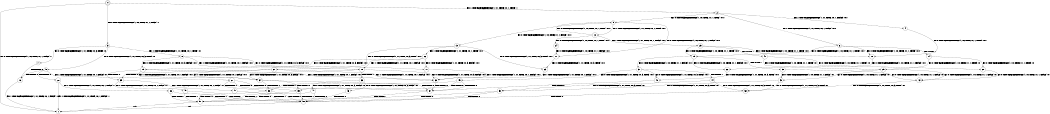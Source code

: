 digraph BCG {
size = "7, 10.5";
center = TRUE;
node [shape = circle];
0 [peripheries = 2];
0 -> 1 [label = "EX !0 !ATOMIC_EXCH_BRANCH (1, +0, TRUE, +1, 1, FALSE) !::"];
0 -> 2 [label = "EX !1 !ATOMIC_EXCH_BRANCH (1, +1, TRUE, +0, 1, TRUE) !::"];
0 -> 3 [label = "EX !0 !ATOMIC_EXCH_BRANCH (1, +0, TRUE, +1, 1, FALSE) !::"];
2 -> 4 [label = "EX !1 !ATOMIC_EXCH_BRANCH (1, +1, TRUE, +0, 1, FALSE) !:0:1:"];
2 -> 5 [label = "EX !0 !ATOMIC_EXCH_BRANCH (1, +0, TRUE, +1, 1, TRUE) !:0:1:"];
2 -> 6 [label = "EX !1 !ATOMIC_EXCH_BRANCH (1, +1, TRUE, +0, 1, FALSE) !:0:1:"];
3 -> 7 [label = "EX !0 !ATOMIC_EXCH_BRANCH (1, +1, TRUE, +0, 3, TRUE) !:0:"];
3 -> 8 [label = "EX !1 !ATOMIC_EXCH_BRANCH (1, +1, TRUE, +0, 1, TRUE) !:0:"];
3 -> 9 [label = "EX !0 !ATOMIC_EXCH_BRANCH (1, +1, TRUE, +0, 3, TRUE) !:0:"];
4 -> 10 [label = "EX !0 !ATOMIC_EXCH_BRANCH (1, +0, TRUE, +1, 1, TRUE) !:0:1:"];
5 -> 11 [label = "EX !0 !ATOMIC_EXCH_BRANCH (1, +0, TRUE, +1, 1, FALSE) !:0:1:"];
5 -> 12 [label = "EX !1 !ATOMIC_EXCH_BRANCH (1, +1, TRUE, +0, 1, TRUE) !:0:1:"];
5 -> 13 [label = "EX !0 !ATOMIC_EXCH_BRANCH (1, +0, TRUE, +1, 1, FALSE) !:0:1:"];
6 -> 10 [label = "EX !0 !ATOMIC_EXCH_BRANCH (1, +0, TRUE, +1, 1, TRUE) !:0:1:"];
6 -> 14 [label = "TERMINATE !1"];
6 -> 15 [label = "EX !0 !ATOMIC_EXCH_BRANCH (1, +0, TRUE, +1, 1, TRUE) !:0:1:"];
7 -> 16 [label = "TERMINATE !0"];
8 -> 17 [label = "EX !0 !ATOMIC_EXCH_BRANCH (1, +1, TRUE, +0, 3, FALSE) !:0:1:"];
8 -> 18 [label = "EX !1 !ATOMIC_EXCH_BRANCH (1, +1, TRUE, +0, 1, FALSE) !:0:1:"];
8 -> 19 [label = "EX !0 !ATOMIC_EXCH_BRANCH (1, +1, TRUE, +0, 3, FALSE) !:0:1:"];
9 -> 16 [label = "TERMINATE !0"];
9 -> 20 [label = "TERMINATE !0"];
9 -> 21 [label = "EX !1 !ATOMIC_EXCH_BRANCH (1, +1, TRUE, +0, 1, FALSE) !:0:"];
10 -> 22 [label = "EX !0 !ATOMIC_EXCH_BRANCH (1, +0, TRUE, +1, 1, FALSE) !:0:1:"];
11 -> 23 [label = "EX !0 !ATOMIC_EXCH_BRANCH (1, +1, TRUE, +0, 3, TRUE) !:0:1:"];
12 -> 24 [label = "EX !0 !ATOMIC_EXCH_BRANCH (1, +0, TRUE, +1, 1, TRUE) !:0:1:"];
12 -> 25 [label = "EX !1 !ATOMIC_EXCH_BRANCH (1, +1, TRUE, +0, 1, FALSE) !:0:1:"];
12 -> 5 [label = "EX !0 !ATOMIC_EXCH_BRANCH (1, +0, TRUE, +1, 1, TRUE) !:0:1:"];
13 -> 23 [label = "EX !0 !ATOMIC_EXCH_BRANCH (1, +1, TRUE, +0, 3, TRUE) !:0:1:"];
13 -> 26 [label = "EX !1 !ATOMIC_EXCH_BRANCH (1, +1, TRUE, +0, 1, TRUE) !:0:1:"];
13 -> 27 [label = "EX !0 !ATOMIC_EXCH_BRANCH (1, +1, TRUE, +0, 3, TRUE) !:0:1:"];
14 -> 28 [label = "EX !0 !ATOMIC_EXCH_BRANCH (1, +0, TRUE, +1, 1, TRUE) !:0:"];
14 -> 29 [label = "EX !0 !ATOMIC_EXCH_BRANCH (1, +0, TRUE, +1, 1, TRUE) !:0:"];
15 -> 22 [label = "EX !0 !ATOMIC_EXCH_BRANCH (1, +0, TRUE, +1, 1, FALSE) !:0:1:"];
15 -> 30 [label = "TERMINATE !1"];
15 -> 31 [label = "EX !0 !ATOMIC_EXCH_BRANCH (1, +0, TRUE, +1, 1, FALSE) !:0:1:"];
16 -> 1 [label = "EX !1 !ATOMIC_EXCH_BRANCH (1, +1, TRUE, +0, 1, FALSE) !::"];
17 -> 32 [label = "EX !1 !ATOMIC_EXCH_BRANCH (1, +1, TRUE, +0, 1, FALSE) !:0:1:"];
18 -> 32 [label = "EX !0 !ATOMIC_EXCH_BRANCH (1, +1, TRUE, +0, 3, FALSE) !:0:1:"];
18 -> 33 [label = "TERMINATE !1"];
18 -> 34 [label = "EX !0 !ATOMIC_EXCH_BRANCH (1, +1, TRUE, +0, 3, FALSE) !:0:1:"];
19 -> 32 [label = "EX !1 !ATOMIC_EXCH_BRANCH (1, +1, TRUE, +0, 1, FALSE) !:0:1:"];
19 -> 35 [label = "TERMINATE !0"];
19 -> 34 [label = "EX !1 !ATOMIC_EXCH_BRANCH (1, +1, TRUE, +0, 1, FALSE) !:0:1:"];
20 -> 1 [label = "EX !1 !ATOMIC_EXCH_BRANCH (1, +1, TRUE, +0, 1, FALSE) !::"];
20 -> 36 [label = "EX !1 !ATOMIC_EXCH_BRANCH (1, +1, TRUE, +0, 1, FALSE) !::"];
21 -> 37 [label = "TERMINATE !0"];
21 -> 38 [label = "TERMINATE !1"];
21 -> 39 [label = "TERMINATE !0"];
22 -> 40 [label = "EX !0 !ATOMIC_EXCH_BRANCH (1, +1, TRUE, +0, 3, TRUE) !:0:1:"];
23 -> 32 [label = "EX !1 !ATOMIC_EXCH_BRANCH (1, +1, TRUE, +0, 1, FALSE) !:0:1:"];
24 -> 11 [label = "EX !0 !ATOMIC_EXCH_BRANCH (1, +0, TRUE, +1, 1, FALSE) !:0:1:"];
25 -> 10 [label = "EX !0 !ATOMIC_EXCH_BRANCH (1, +0, TRUE, +1, 1, TRUE) !:0:1:"];
25 -> 41 [label = "TERMINATE !1"];
25 -> 15 [label = "EX !0 !ATOMIC_EXCH_BRANCH (1, +0, TRUE, +1, 1, TRUE) !:0:1:"];
26 -> 17 [label = "EX !0 !ATOMIC_EXCH_BRANCH (1, +1, TRUE, +0, 3, FALSE) !:0:1:"];
26 -> 18 [label = "EX !1 !ATOMIC_EXCH_BRANCH (1, +1, TRUE, +0, 1, FALSE) !:0:1:"];
26 -> 19 [label = "EX !0 !ATOMIC_EXCH_BRANCH (1, +1, TRUE, +0, 3, FALSE) !:0:1:"];
27 -> 32 [label = "EX !1 !ATOMIC_EXCH_BRANCH (1, +1, TRUE, +0, 1, FALSE) !:0:1:"];
27 -> 35 [label = "TERMINATE !0"];
27 -> 34 [label = "EX !1 !ATOMIC_EXCH_BRANCH (1, +1, TRUE, +0, 1, FALSE) !:0:1:"];
28 -> 42 [label = "EX !0 !ATOMIC_EXCH_BRANCH (1, +0, TRUE, +1, 1, FALSE) !:0:"];
29 -> 42 [label = "EX !0 !ATOMIC_EXCH_BRANCH (1, +0, TRUE, +1, 1, FALSE) !:0:"];
29 -> 43 [label = "EX !0 !ATOMIC_EXCH_BRANCH (1, +0, TRUE, +1, 1, FALSE) !:0:"];
30 -> 42 [label = "EX !0 !ATOMIC_EXCH_BRANCH (1, +0, TRUE, +1, 1, FALSE) !:0:"];
30 -> 43 [label = "EX !0 !ATOMIC_EXCH_BRANCH (1, +0, TRUE, +1, 1, FALSE) !:0:"];
31 -> 40 [label = "EX !0 !ATOMIC_EXCH_BRANCH (1, +1, TRUE, +0, 3, TRUE) !:0:1:"];
31 -> 44 [label = "TERMINATE !1"];
31 -> 45 [label = "EX !0 !ATOMIC_EXCH_BRANCH (1, +1, TRUE, +0, 3, TRUE) !:0:1:"];
32 -> 37 [label = "TERMINATE !0"];
33 -> 46 [label = "EX !0 !ATOMIC_EXCH_BRANCH (1, +1, TRUE, +0, 3, FALSE) !:0:"];
33 -> 47 [label = "EX !0 !ATOMIC_EXCH_BRANCH (1, +1, TRUE, +0, 3, FALSE) !:0:"];
34 -> 37 [label = "TERMINATE !0"];
34 -> 38 [label = "TERMINATE !1"];
34 -> 39 [label = "TERMINATE !0"];
35 -> 48 [label = "EX !1 !ATOMIC_EXCH_BRANCH (1, +1, TRUE, +0, 1, FALSE) !:1:"];
35 -> 49 [label = "EX !1 !ATOMIC_EXCH_BRANCH (1, +1, TRUE, +0, 1, FALSE) !:1:"];
36 -> 50 [label = "TERMINATE !1"];
36 -> 51 [label = "TERMINATE !1"];
37 -> 50 [label = "TERMINATE !1"];
38 -> 50 [label = "TERMINATE !0"];
38 -> 51 [label = "TERMINATE !0"];
39 -> 50 [label = "TERMINATE !1"];
39 -> 51 [label = "TERMINATE !1"];
40 -> 37 [label = "TERMINATE !0"];
41 -> 28 [label = "EX !0 !ATOMIC_EXCH_BRANCH (1, +0, TRUE, +1, 1, TRUE) !:0:"];
41 -> 29 [label = "EX !0 !ATOMIC_EXCH_BRANCH (1, +0, TRUE, +1, 1, TRUE) !:0:"];
42 -> 52 [label = "EX !0 !ATOMIC_EXCH_BRANCH (1, +1, TRUE, +0, 3, TRUE) !:0:"];
43 -> 52 [label = "EX !0 !ATOMIC_EXCH_BRANCH (1, +1, TRUE, +0, 3, TRUE) !:0:"];
43 -> 53 [label = "EX !0 !ATOMIC_EXCH_BRANCH (1, +1, TRUE, +0, 3, TRUE) !:0:"];
44 -> 52 [label = "EX !0 !ATOMIC_EXCH_BRANCH (1, +1, TRUE, +0, 3, TRUE) !:0:"];
44 -> 53 [label = "EX !0 !ATOMIC_EXCH_BRANCH (1, +1, TRUE, +0, 3, TRUE) !:0:"];
45 -> 37 [label = "TERMINATE !0"];
45 -> 38 [label = "TERMINATE !1"];
45 -> 39 [label = "TERMINATE !0"];
46 -> 50 [label = "TERMINATE !0"];
47 -> 50 [label = "TERMINATE !0"];
47 -> 51 [label = "TERMINATE !0"];
48 -> 50 [label = "TERMINATE !1"];
49 -> 50 [label = "TERMINATE !1"];
49 -> 51 [label = "TERMINATE !1"];
50 -> 1 [label = "exit"];
51 -> 1 [label = "exit"];
52 -> 50 [label = "TERMINATE !0"];
53 -> 50 [label = "TERMINATE !0"];
53 -> 51 [label = "TERMINATE !0"];
}
